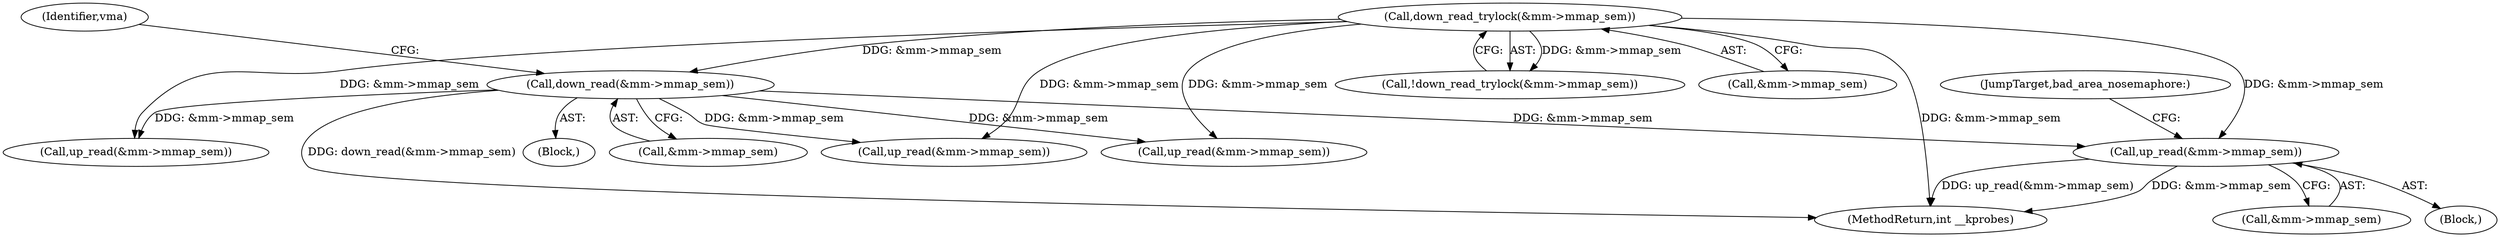 digraph "0_linux_a8b0ca17b80e92faab46ee7179ba9e99ccb61233_20@API" {
"1000471" [label="(Call,up_read(&mm->mmap_sem))"];
"1000240" [label="(Call,down_read(&mm->mmap_sem))"];
"1000223" [label="(Call,down_read_trylock(&mm->mmap_sem))"];
"1000476" [label="(JumpTarget,bad_area_nosemaphore:)"];
"1000554" [label="(MethodReturn,int __kprobes)"];
"1000228" [label="(Block,)"];
"1000463" [label="(Call,up_read(&mm->mmap_sem))"];
"1000499" [label="(Call,up_read(&mm->mmap_sem))"];
"1000471" [label="(Call,up_read(&mm->mmap_sem))"];
"1000125" [label="(Block,)"];
"1000223" [label="(Call,down_read_trylock(&mm->mmap_sem))"];
"1000241" [label="(Call,&mm->mmap_sem)"];
"1000246" [label="(Identifier,vma)"];
"1000222" [label="(Call,!down_read_trylock(&mm->mmap_sem))"];
"1000224" [label="(Call,&mm->mmap_sem)"];
"1000240" [label="(Call,down_read(&mm->mmap_sem))"];
"1000514" [label="(Call,up_read(&mm->mmap_sem))"];
"1000472" [label="(Call,&mm->mmap_sem)"];
"1000471" -> "1000125"  [label="AST: "];
"1000471" -> "1000472"  [label="CFG: "];
"1000472" -> "1000471"  [label="AST: "];
"1000476" -> "1000471"  [label="CFG: "];
"1000471" -> "1000554"  [label="DDG: &mm->mmap_sem"];
"1000471" -> "1000554"  [label="DDG: up_read(&mm->mmap_sem)"];
"1000240" -> "1000471"  [label="DDG: &mm->mmap_sem"];
"1000223" -> "1000471"  [label="DDG: &mm->mmap_sem"];
"1000240" -> "1000228"  [label="AST: "];
"1000240" -> "1000241"  [label="CFG: "];
"1000241" -> "1000240"  [label="AST: "];
"1000246" -> "1000240"  [label="CFG: "];
"1000240" -> "1000554"  [label="DDG: down_read(&mm->mmap_sem)"];
"1000223" -> "1000240"  [label="DDG: &mm->mmap_sem"];
"1000240" -> "1000463"  [label="DDG: &mm->mmap_sem"];
"1000240" -> "1000499"  [label="DDG: &mm->mmap_sem"];
"1000240" -> "1000514"  [label="DDG: &mm->mmap_sem"];
"1000223" -> "1000222"  [label="AST: "];
"1000223" -> "1000224"  [label="CFG: "];
"1000224" -> "1000223"  [label="AST: "];
"1000222" -> "1000223"  [label="CFG: "];
"1000223" -> "1000554"  [label="DDG: &mm->mmap_sem"];
"1000223" -> "1000222"  [label="DDG: &mm->mmap_sem"];
"1000223" -> "1000463"  [label="DDG: &mm->mmap_sem"];
"1000223" -> "1000499"  [label="DDG: &mm->mmap_sem"];
"1000223" -> "1000514"  [label="DDG: &mm->mmap_sem"];
}
